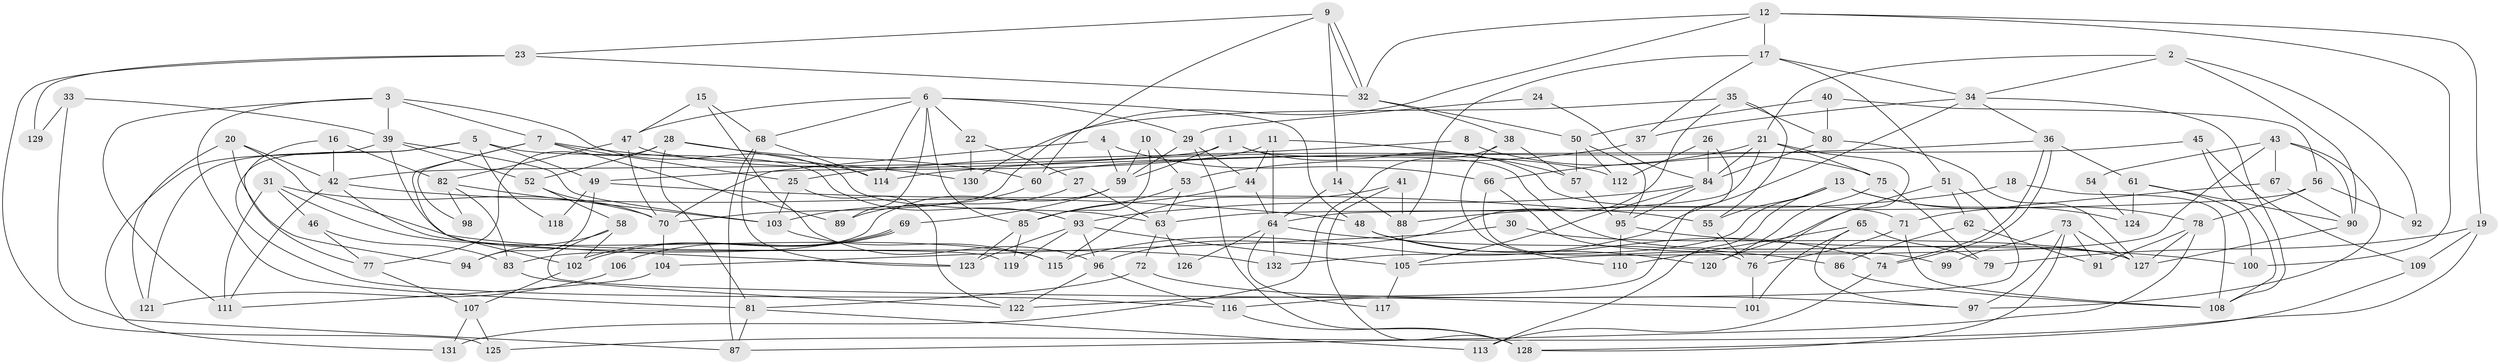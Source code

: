 // coarse degree distribution, {4: 0.18072289156626506, 8: 0.10843373493975904, 5: 0.1927710843373494, 9: 0.024096385542168676, 7: 0.10843373493975904, 2: 0.10843373493975904, 6: 0.10843373493975904, 3: 0.1566265060240964, 10: 0.012048192771084338}
// Generated by graph-tools (version 1.1) at 2025/41/03/06/25 10:41:53]
// undirected, 132 vertices, 264 edges
graph export_dot {
graph [start="1"]
  node [color=gray90,style=filled];
  1;
  2;
  3;
  4;
  5;
  6;
  7;
  8;
  9;
  10;
  11;
  12;
  13;
  14;
  15;
  16;
  17;
  18;
  19;
  20;
  21;
  22;
  23;
  24;
  25;
  26;
  27;
  28;
  29;
  30;
  31;
  32;
  33;
  34;
  35;
  36;
  37;
  38;
  39;
  40;
  41;
  42;
  43;
  44;
  45;
  46;
  47;
  48;
  49;
  50;
  51;
  52;
  53;
  54;
  55;
  56;
  57;
  58;
  59;
  60;
  61;
  62;
  63;
  64;
  65;
  66;
  67;
  68;
  69;
  70;
  71;
  72;
  73;
  74;
  75;
  76;
  77;
  78;
  79;
  80;
  81;
  82;
  83;
  84;
  85;
  86;
  87;
  88;
  89;
  90;
  91;
  92;
  93;
  94;
  95;
  96;
  97;
  98;
  99;
  100;
  101;
  102;
  103;
  104;
  105;
  106;
  107;
  108;
  109;
  110;
  111;
  112;
  113;
  114;
  115;
  116;
  117;
  118;
  119;
  120;
  121;
  122;
  123;
  124;
  125;
  126;
  127;
  128;
  129;
  130;
  131;
  132;
  1 -- 42;
  1 -- 59;
  1 -- 71;
  1 -- 127;
  2 -- 34;
  2 -- 90;
  2 -- 21;
  2 -- 92;
  3 -- 63;
  3 -- 7;
  3 -- 39;
  3 -- 81;
  3 -- 111;
  4 -- 70;
  4 -- 59;
  4 -- 66;
  5 -- 49;
  5 -- 93;
  5 -- 116;
  5 -- 118;
  5 -- 121;
  6 -- 114;
  6 -- 47;
  6 -- 22;
  6 -- 29;
  6 -- 48;
  6 -- 68;
  6 -- 85;
  6 -- 89;
  7 -- 89;
  7 -- 25;
  7 -- 98;
  7 -- 102;
  7 -- 130;
  8 -- 25;
  8 -- 75;
  9 -- 14;
  9 -- 32;
  9 -- 32;
  9 -- 23;
  9 -- 60;
  10 -- 85;
  10 -- 53;
  10 -- 59;
  11 -- 57;
  11 -- 64;
  11 -- 44;
  11 -- 49;
  12 -- 32;
  12 -- 70;
  12 -- 17;
  12 -- 19;
  12 -- 100;
  13 -- 113;
  13 -- 78;
  13 -- 55;
  13 -- 124;
  13 -- 132;
  14 -- 64;
  14 -- 88;
  15 -- 68;
  15 -- 96;
  15 -- 47;
  16 -- 82;
  16 -- 42;
  16 -- 77;
  17 -- 34;
  17 -- 37;
  17 -- 51;
  17 -- 88;
  18 -- 108;
  18 -- 88;
  19 -- 125;
  19 -- 79;
  19 -- 109;
  20 -- 94;
  20 -- 132;
  20 -- 42;
  20 -- 121;
  21 -- 76;
  21 -- 64;
  21 -- 66;
  21 -- 75;
  21 -- 84;
  22 -- 130;
  22 -- 27;
  23 -- 32;
  23 -- 125;
  23 -- 129;
  24 -- 84;
  24 -- 29;
  25 -- 103;
  25 -- 122;
  26 -- 84;
  26 -- 112;
  26 -- 122;
  27 -- 63;
  27 -- 89;
  28 -- 52;
  28 -- 77;
  28 -- 60;
  28 -- 81;
  28 -- 114;
  29 -- 44;
  29 -- 59;
  29 -- 128;
  30 -- 127;
  30 -- 104;
  31 -- 70;
  31 -- 115;
  31 -- 46;
  31 -- 111;
  32 -- 50;
  32 -- 38;
  33 -- 39;
  33 -- 87;
  33 -- 129;
  34 -- 36;
  34 -- 37;
  34 -- 108;
  34 -- 115;
  35 -- 80;
  35 -- 55;
  35 -- 96;
  35 -- 130;
  36 -- 74;
  36 -- 74;
  36 -- 114;
  36 -- 61;
  37 -- 53;
  38 -- 131;
  38 -- 57;
  38 -- 110;
  39 -- 119;
  39 -- 52;
  39 -- 103;
  39 -- 131;
  40 -- 80;
  40 -- 50;
  40 -- 56;
  41 -- 128;
  41 -- 115;
  41 -- 88;
  42 -- 111;
  42 -- 48;
  42 -- 123;
  43 -- 105;
  43 -- 90;
  43 -- 54;
  43 -- 67;
  43 -- 97;
  44 -- 64;
  44 -- 85;
  45 -- 109;
  45 -- 60;
  45 -- 108;
  46 -- 83;
  46 -- 77;
  47 -- 82;
  47 -- 70;
  47 -- 112;
  48 -- 74;
  48 -- 120;
  49 -- 55;
  49 -- 94;
  49 -- 118;
  50 -- 95;
  50 -- 57;
  50 -- 112;
  51 -- 116;
  51 -- 62;
  51 -- 120;
  52 -- 58;
  52 -- 70;
  53 -- 63;
  53 -- 85;
  54 -- 124;
  55 -- 76;
  56 -- 78;
  56 -- 63;
  56 -- 92;
  57 -- 95;
  58 -- 102;
  58 -- 101;
  58 -- 94;
  59 -- 69;
  59 -- 83;
  60 -- 103;
  61 -- 100;
  61 -- 90;
  61 -- 124;
  62 -- 91;
  62 -- 86;
  63 -- 72;
  63 -- 126;
  64 -- 86;
  64 -- 117;
  64 -- 126;
  64 -- 132;
  65 -- 79;
  65 -- 97;
  65 -- 101;
  65 -- 110;
  66 -- 76;
  66 -- 99;
  67 -- 71;
  67 -- 90;
  68 -- 123;
  68 -- 87;
  68 -- 114;
  69 -- 102;
  69 -- 102;
  69 -- 106;
  70 -- 104;
  71 -- 108;
  71 -- 76;
  72 -- 81;
  72 -- 97;
  73 -- 127;
  73 -- 128;
  73 -- 91;
  73 -- 97;
  73 -- 99;
  74 -- 113;
  75 -- 120;
  75 -- 79;
  76 -- 101;
  77 -- 107;
  78 -- 127;
  78 -- 87;
  78 -- 91;
  80 -- 84;
  80 -- 127;
  81 -- 87;
  81 -- 113;
  82 -- 83;
  82 -- 103;
  82 -- 98;
  83 -- 122;
  84 -- 93;
  84 -- 95;
  84 -- 105;
  85 -- 119;
  85 -- 123;
  86 -- 108;
  88 -- 105;
  90 -- 127;
  93 -- 123;
  93 -- 105;
  93 -- 96;
  93 -- 119;
  95 -- 110;
  95 -- 100;
  96 -- 116;
  96 -- 122;
  102 -- 107;
  103 -- 115;
  104 -- 111;
  105 -- 117;
  106 -- 121;
  107 -- 125;
  107 -- 131;
  109 -- 128;
  116 -- 128;
}
